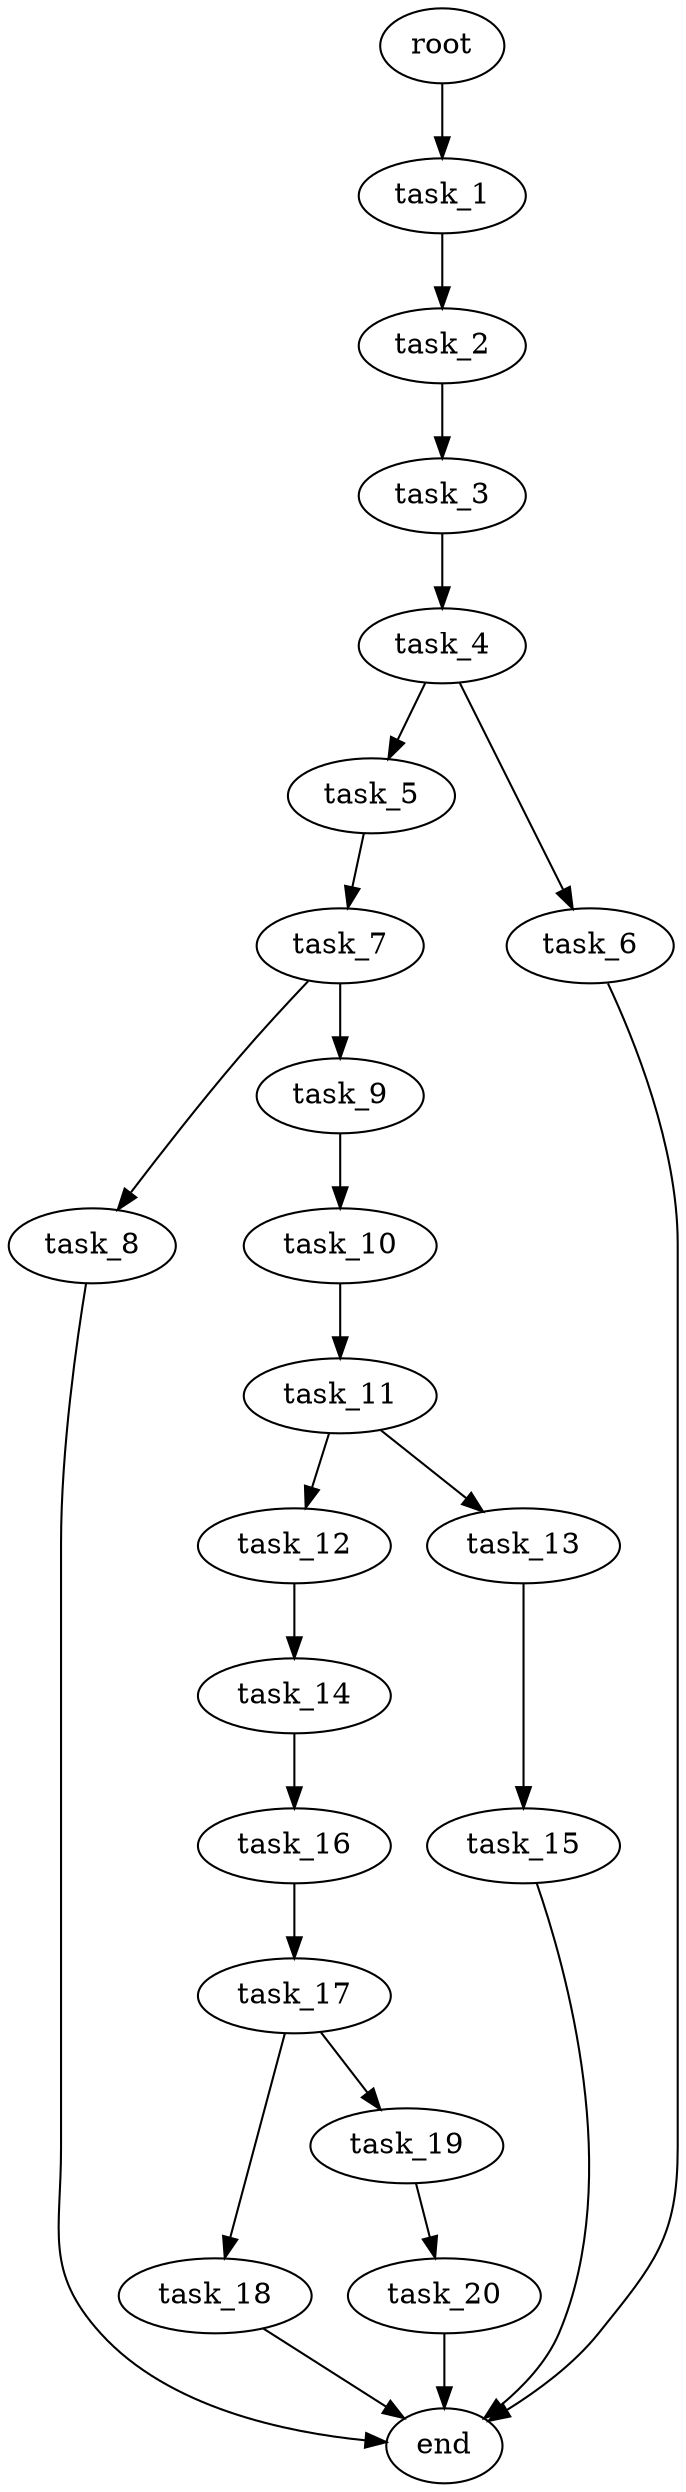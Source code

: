 digraph G {
  root [size="0.000000e+00"];
  task_1 [size="4.284352e+09"];
  task_2 [size="3.706338e+09"];
  task_3 [size="5.060102e+09"];
  task_4 [size="3.412971e+09"];
  task_5 [size="8.495907e+09"];
  task_6 [size="8.223487e+09"];
  task_7 [size="1.056283e+09"];
  task_8 [size="9.607915e+09"];
  task_9 [size="6.356215e+09"];
  task_10 [size="8.287244e+09"];
  task_11 [size="7.073379e+09"];
  task_12 [size="4.355436e+09"];
  task_13 [size="7.338219e+09"];
  task_14 [size="9.654772e+09"];
  task_15 [size="2.701554e+09"];
  task_16 [size="8.082184e+09"];
  task_17 [size="5.382191e+09"];
  task_18 [size="4.835492e+09"];
  task_19 [size="4.356309e+09"];
  task_20 [size="7.310531e+09"];
  end [size="0.000000e+00"];

  root -> task_1 [size="1.000000e-12"];
  task_1 -> task_2 [size="3.706338e+08"];
  task_2 -> task_3 [size="5.060102e+08"];
  task_3 -> task_4 [size="3.412971e+08"];
  task_4 -> task_5 [size="8.495907e+08"];
  task_4 -> task_6 [size="8.223487e+08"];
  task_5 -> task_7 [size="1.056283e+08"];
  task_6 -> end [size="1.000000e-12"];
  task_7 -> task_8 [size="9.607915e+08"];
  task_7 -> task_9 [size="6.356215e+08"];
  task_8 -> end [size="1.000000e-12"];
  task_9 -> task_10 [size="8.287244e+08"];
  task_10 -> task_11 [size="7.073379e+08"];
  task_11 -> task_12 [size="4.355436e+08"];
  task_11 -> task_13 [size="7.338219e+08"];
  task_12 -> task_14 [size="9.654772e+08"];
  task_13 -> task_15 [size="2.701554e+08"];
  task_14 -> task_16 [size="8.082184e+08"];
  task_15 -> end [size="1.000000e-12"];
  task_16 -> task_17 [size="5.382191e+08"];
  task_17 -> task_18 [size="4.835492e+08"];
  task_17 -> task_19 [size="4.356309e+08"];
  task_18 -> end [size="1.000000e-12"];
  task_19 -> task_20 [size="7.310531e+08"];
  task_20 -> end [size="1.000000e-12"];
}
